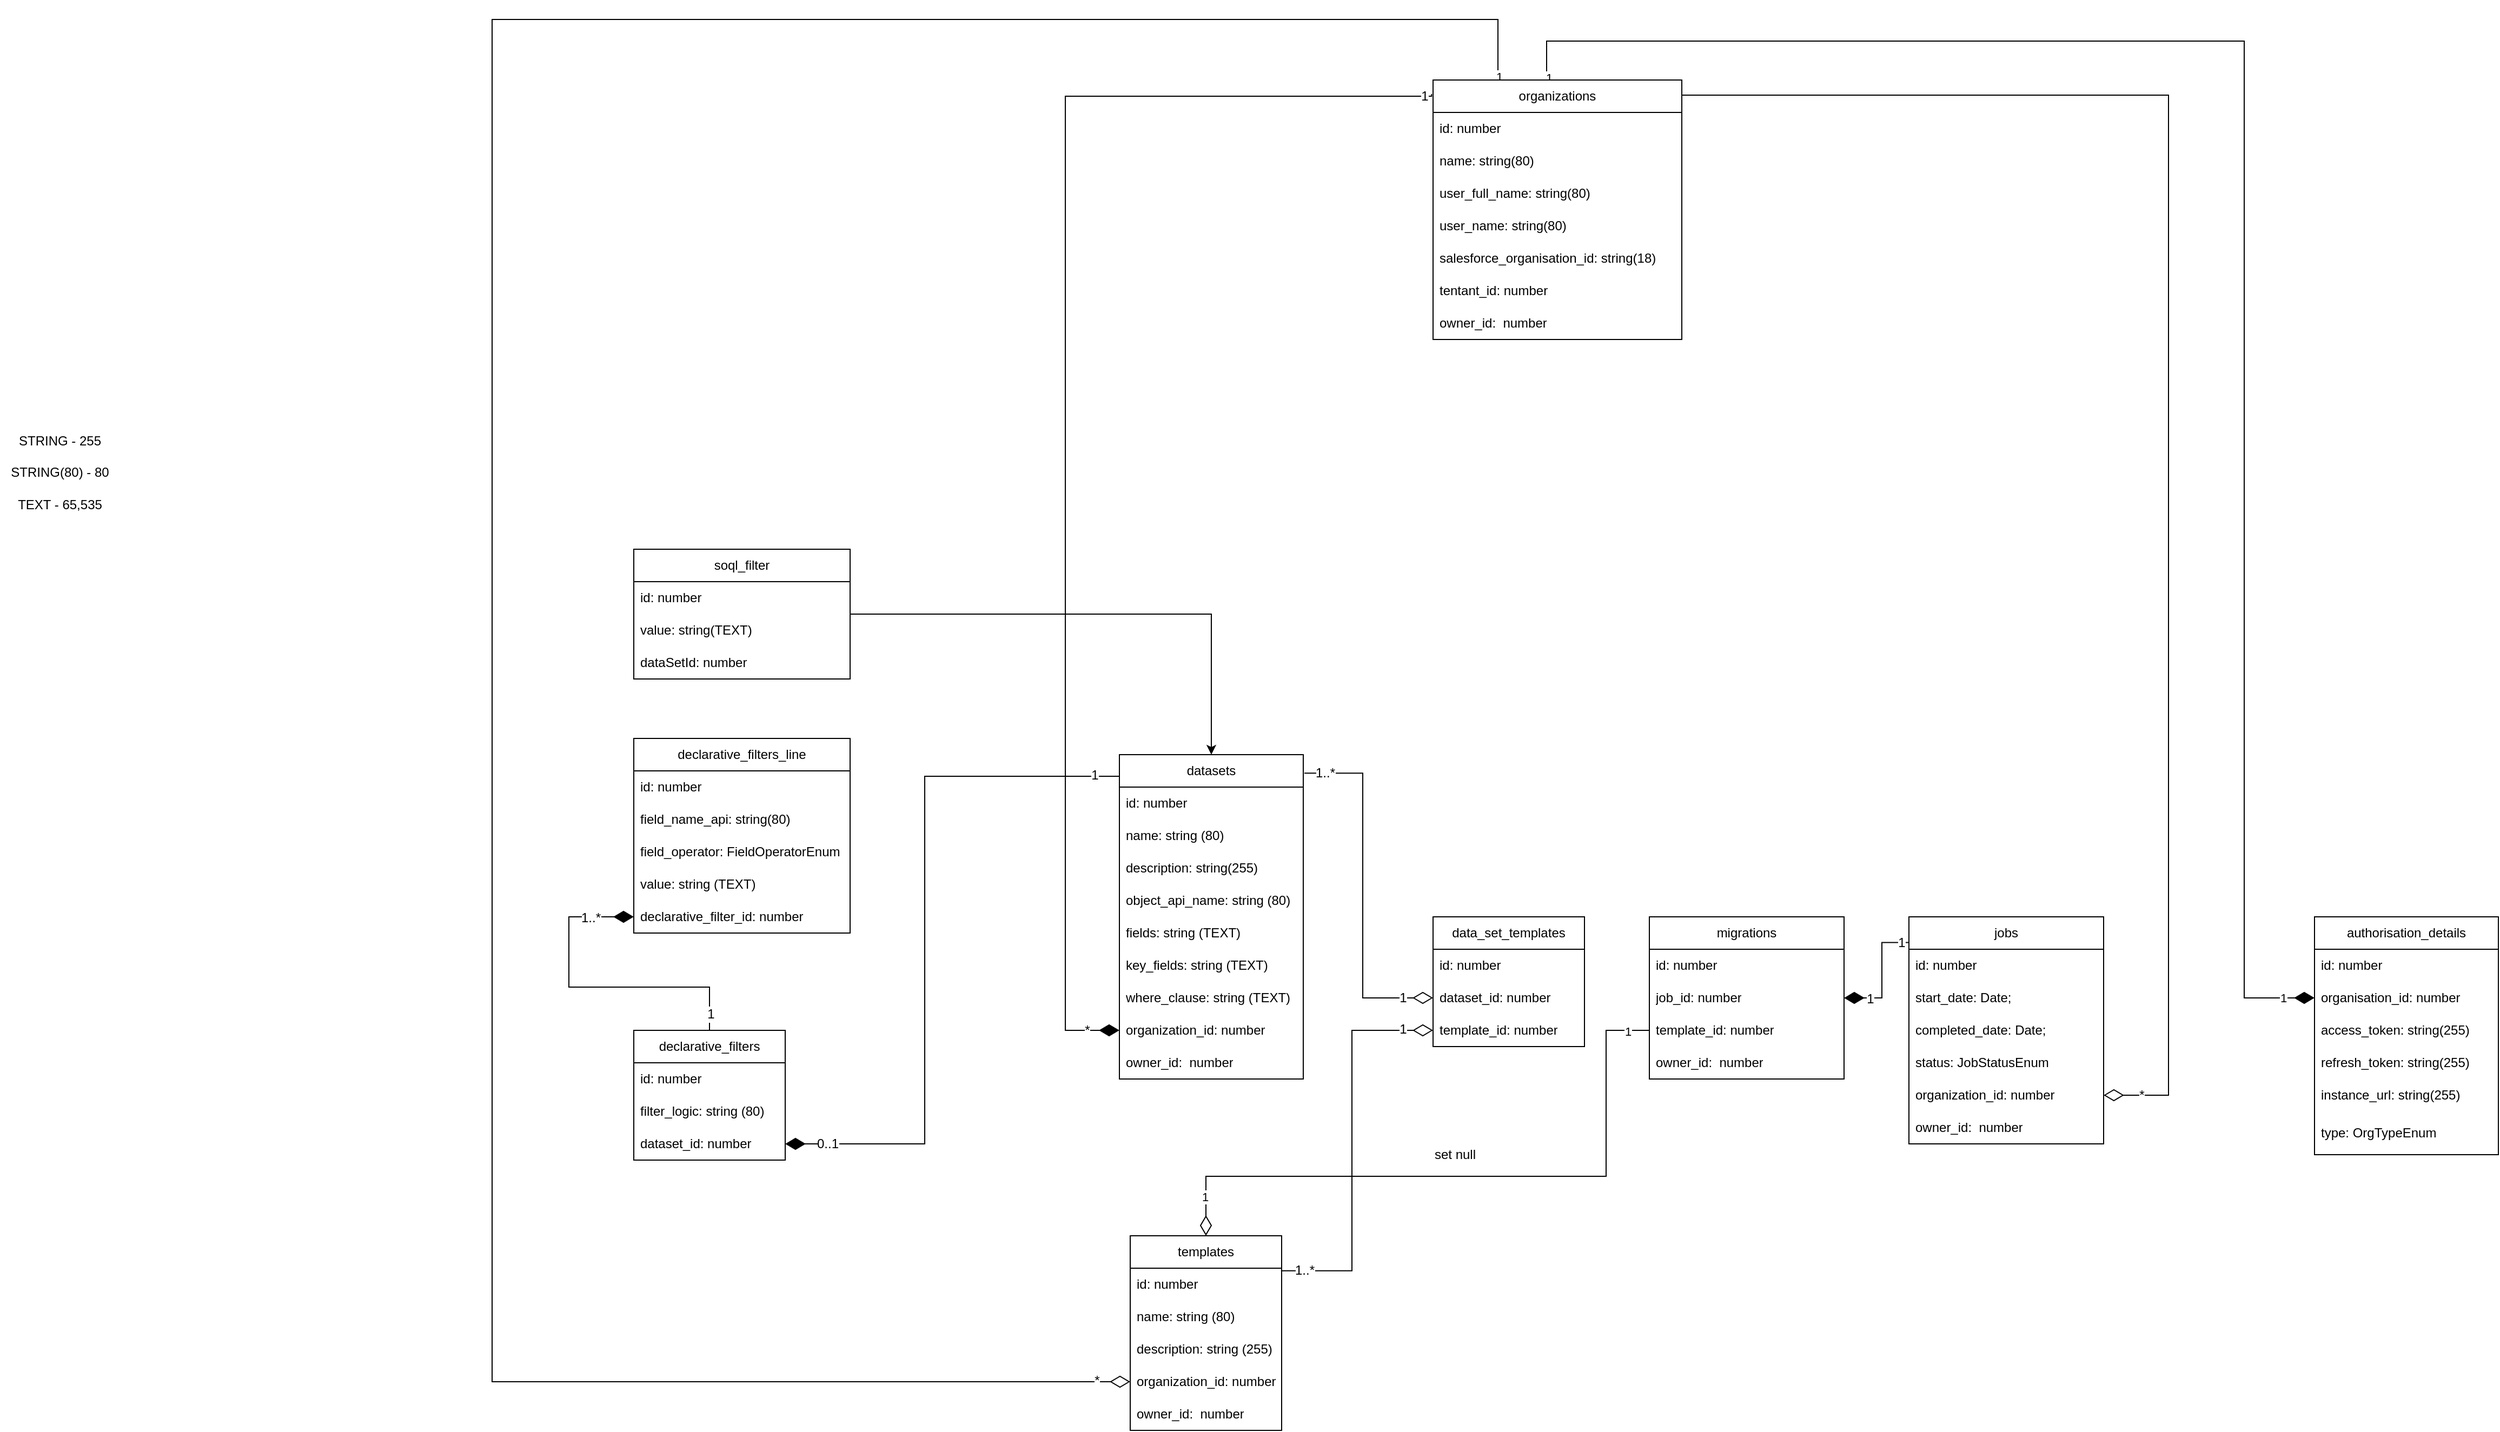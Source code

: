 <mxfile version="20.6.0" type="github">
  <diagram name="Page-1" id="e7e014a7-5840-1c2e-5031-d8a46d1fe8dd">
    <mxGraphModel dx="3760" dy="4903" grid="1" gridSize="10" guides="1" tooltips="1" connect="1" arrows="1" fold="1" page="1" pageScale="1" pageWidth="1169" pageHeight="826" background="#FFFFFF" math="0" shadow="0">
      <root>
        <mxCell id="0" />
        <mxCell id="1" parent="0" />
        <mxCell id="zXjXQGAB1eJmzjoNLeGS-54" style="edgeStyle=orthogonalEdgeStyle;rounded=0;orthogonalLoop=1;jettySize=auto;html=1;entryX=0;entryY=0.5;entryDx=0;entryDy=0;exitX=1.006;exitY=0.057;exitDx=0;exitDy=0;exitPerimeter=0;endArrow=diamondThin;endFill=0;endSize=16;" parent="1" source="zXjXQGAB1eJmzjoNLeGS-1" target="zXjXQGAB1eJmzjoNLeGS-10" edge="1">
          <mxGeometry relative="1" as="geometry" />
        </mxCell>
        <mxCell id="zXjXQGAB1eJmzjoNLeGS-259" value="1" style="edgeLabel;html=1;align=center;verticalAlign=middle;resizable=0;points=[];fontSize=12;" parent="zXjXQGAB1eJmzjoNLeGS-54" vertex="1" connectable="0">
          <mxGeometry x="0.83" relative="1" as="geometry">
            <mxPoint as="offset" />
          </mxGeometry>
        </mxCell>
        <mxCell id="zXjXQGAB1eJmzjoNLeGS-265" value="1..*" style="edgeLabel;html=1;align=center;verticalAlign=middle;resizable=0;points=[];fontSize=12;" parent="zXjXQGAB1eJmzjoNLeGS-54" vertex="1" connectable="0">
          <mxGeometry x="-0.936" relative="1" as="geometry">
            <mxPoint x="8" as="offset" />
          </mxGeometry>
        </mxCell>
        <mxCell id="zXjXQGAB1eJmzjoNLeGS-239" style="edgeStyle=orthogonalEdgeStyle;rounded=0;orthogonalLoop=1;jettySize=auto;html=1;entryX=1;entryY=0.5;entryDx=0;entryDy=0;strokeWidth=1;fontSize=12;endArrow=diamondThin;endFill=1;endSize=16;" parent="1" source="zXjXQGAB1eJmzjoNLeGS-1" target="zXjXQGAB1eJmzjoNLeGS-218" edge="1">
          <mxGeometry relative="1" as="geometry">
            <Array as="points">
              <mxPoint x="-840" y="-2610" />
              <mxPoint x="-840" y="-2270" />
            </Array>
          </mxGeometry>
        </mxCell>
        <mxCell id="zXjXQGAB1eJmzjoNLeGS-263" value="0..1" style="edgeLabel;html=1;align=center;verticalAlign=middle;resizable=0;points=[];fontSize=12;" parent="zXjXQGAB1eJmzjoNLeGS-239" vertex="1" connectable="0">
          <mxGeometry x="0.868" y="-1" relative="1" as="geometry">
            <mxPoint x="-4" y="1" as="offset" />
          </mxGeometry>
        </mxCell>
        <mxCell id="zXjXQGAB1eJmzjoNLeGS-264" value="1" style="edgeLabel;html=1;align=center;verticalAlign=middle;resizable=0;points=[];fontSize=12;" parent="zXjXQGAB1eJmzjoNLeGS-239" vertex="1" connectable="0">
          <mxGeometry x="-0.898" y="-1" relative="1" as="geometry">
            <mxPoint x="10" as="offset" />
          </mxGeometry>
        </mxCell>
        <mxCell id="zXjXQGAB1eJmzjoNLeGS-1" value="datasets" style="swimlane;fontStyle=0;childLayout=stackLayout;horizontal=1;startSize=30;horizontalStack=0;resizeParent=1;resizeParentMax=0;resizeLast=0;collapsible=1;marginBottom=0;whiteSpace=wrap;html=1;strokeColor=default;" parent="1" vertex="1">
          <mxGeometry x="-660" y="-2630" width="170" height="300" as="geometry">
            <mxRectangle x="-750" y="-2430" width="180" height="30" as="alternateBounds" />
          </mxGeometry>
        </mxCell>
        <mxCell id="zXjXQGAB1eJmzjoNLeGS-3" value="id: number" style="text;strokeColor=none;fillColor=none;align=left;verticalAlign=middle;spacingLeft=4;spacingRight=4;overflow=hidden;points=[[0,0.5],[1,0.5]];portConstraint=eastwest;rotatable=0;whiteSpace=wrap;html=1;" parent="zXjXQGAB1eJmzjoNLeGS-1" vertex="1">
          <mxGeometry y="30" width="170" height="30" as="geometry" />
        </mxCell>
        <mxCell id="zXjXQGAB1eJmzjoNLeGS-4" value="name: string (80)" style="text;strokeColor=none;fillColor=none;align=left;verticalAlign=middle;spacingLeft=4;spacingRight=4;overflow=hidden;points=[[0,0.5],[1,0.5]];portConstraint=eastwest;rotatable=0;whiteSpace=wrap;html=1;" parent="zXjXQGAB1eJmzjoNLeGS-1" vertex="1">
          <mxGeometry y="60" width="170" height="30" as="geometry" />
        </mxCell>
        <mxCell id="zXjXQGAB1eJmzjoNLeGS-35" value="description: string(255)" style="text;strokeColor=none;fillColor=none;align=left;verticalAlign=middle;spacingLeft=4;spacingRight=4;overflow=hidden;points=[[0,0.5],[1,0.5]];portConstraint=eastwest;rotatable=0;whiteSpace=wrap;html=1;" parent="zXjXQGAB1eJmzjoNLeGS-1" vertex="1">
          <mxGeometry y="90" width="170" height="30" as="geometry" />
        </mxCell>
        <mxCell id="zXjXQGAB1eJmzjoNLeGS-34" value="object_api_name: string (80)" style="text;strokeColor=none;fillColor=none;align=left;verticalAlign=middle;spacingLeft=4;spacingRight=4;overflow=hidden;points=[[0,0.5],[1,0.5]];portConstraint=eastwest;rotatable=0;whiteSpace=wrap;html=1;" parent="zXjXQGAB1eJmzjoNLeGS-1" vertex="1">
          <mxGeometry y="120" width="170" height="30" as="geometry" />
        </mxCell>
        <mxCell id="zXjXQGAB1eJmzjoNLeGS-32" value="fields: string (TEXT)" style="text;strokeColor=none;fillColor=none;align=left;verticalAlign=middle;spacingLeft=4;spacingRight=4;overflow=hidden;points=[[0,0.5],[1,0.5]];portConstraint=eastwest;rotatable=0;whiteSpace=wrap;html=1;" parent="zXjXQGAB1eJmzjoNLeGS-1" vertex="1">
          <mxGeometry y="150" width="170" height="30" as="geometry" />
        </mxCell>
        <mxCell id="zXjXQGAB1eJmzjoNLeGS-214" value="key_fields: string (TEXT)" style="text;strokeColor=none;fillColor=none;align=left;verticalAlign=middle;spacingLeft=4;spacingRight=4;overflow=hidden;points=[[0,0.5],[1,0.5]];portConstraint=eastwest;rotatable=0;whiteSpace=wrap;html=1;" parent="zXjXQGAB1eJmzjoNLeGS-1" vertex="1">
          <mxGeometry y="180" width="170" height="30" as="geometry" />
        </mxCell>
        <mxCell id="zXjXQGAB1eJmzjoNLeGS-36" value="where_clause: string (TEXT)" style="text;strokeColor=none;fillColor=none;align=left;verticalAlign=middle;spacingLeft=4;spacingRight=4;overflow=hidden;points=[[0,0.5],[1,0.5]];portConstraint=eastwest;rotatable=0;whiteSpace=wrap;html=1;" parent="zXjXQGAB1eJmzjoNLeGS-1" vertex="1">
          <mxGeometry y="210" width="170" height="30" as="geometry" />
        </mxCell>
        <mxCell id="zXjXQGAB1eJmzjoNLeGS-76" value="organization_id: number" style="text;strokeColor=none;fillColor=none;align=left;verticalAlign=middle;spacingLeft=4;spacingRight=4;overflow=hidden;points=[[0,0.5],[1,0.5]];portConstraint=eastwest;rotatable=0;whiteSpace=wrap;html=1;" parent="zXjXQGAB1eJmzjoNLeGS-1" vertex="1">
          <mxGeometry y="240" width="170" height="30" as="geometry" />
        </mxCell>
        <mxCell id="zXjXQGAB1eJmzjoNLeGS-188" value="owner_id:&amp;nbsp; number" style="text;strokeColor=none;fillColor=none;align=left;verticalAlign=middle;spacingLeft=4;spacingRight=4;overflow=hidden;points=[[0,0.5],[1,0.5]];portConstraint=eastwest;rotatable=0;whiteSpace=wrap;html=1;" parent="zXjXQGAB1eJmzjoNLeGS-1" vertex="1">
          <mxGeometry y="270" width="170" height="30" as="geometry" />
        </mxCell>
        <mxCell id="zXjXQGAB1eJmzjoNLeGS-55" style="edgeStyle=orthogonalEdgeStyle;rounded=0;orthogonalLoop=1;jettySize=auto;html=1;entryX=0;entryY=0.5;entryDx=0;entryDy=0;exitX=0.996;exitY=0.18;exitDx=0;exitDy=0;exitPerimeter=0;endArrow=diamondThin;endFill=0;endSize=16;" parent="1" source="zXjXQGAB1eJmzjoNLeGS-5" target="zXjXQGAB1eJmzjoNLeGS-39" edge="1">
          <mxGeometry relative="1" as="geometry" />
        </mxCell>
        <mxCell id="zXjXQGAB1eJmzjoNLeGS-260" value="1" style="edgeLabel;html=1;align=center;verticalAlign=middle;resizable=0;points=[];fontSize=12;" parent="zXjXQGAB1eJmzjoNLeGS-55" vertex="1" connectable="0">
          <mxGeometry x="0.847" y="1" relative="1" as="geometry">
            <mxPoint as="offset" />
          </mxGeometry>
        </mxCell>
        <mxCell id="zXjXQGAB1eJmzjoNLeGS-268" value="1..*" style="edgeLabel;html=1;align=center;verticalAlign=middle;resizable=0;points=[];fontSize=12;" parent="zXjXQGAB1eJmzjoNLeGS-55" vertex="1" connectable="0">
          <mxGeometry x="-0.923" y="1" relative="1" as="geometry">
            <mxPoint x="7" as="offset" />
          </mxGeometry>
        </mxCell>
        <mxCell id="zXjXQGAB1eJmzjoNLeGS-5" value="templates" style="swimlane;fontStyle=0;childLayout=stackLayout;horizontal=1;startSize=30;horizontalStack=0;resizeParent=1;resizeParentMax=0;resizeLast=0;collapsible=1;marginBottom=0;whiteSpace=wrap;html=1;strokeColor=default;" parent="1" vertex="1">
          <mxGeometry x="-650" y="-2185" width="140" height="180" as="geometry">
            <mxRectangle x="-760" y="-2170" width="180" height="30" as="alternateBounds" />
          </mxGeometry>
        </mxCell>
        <mxCell id="zXjXQGAB1eJmzjoNLeGS-6" value="id: number" style="text;strokeColor=none;fillColor=none;align=left;verticalAlign=middle;spacingLeft=4;spacingRight=4;overflow=hidden;points=[[0,0.5],[1,0.5]];portConstraint=eastwest;rotatable=0;whiteSpace=wrap;html=1;" parent="zXjXQGAB1eJmzjoNLeGS-5" vertex="1">
          <mxGeometry y="30" width="140" height="30" as="geometry" />
        </mxCell>
        <mxCell id="zXjXQGAB1eJmzjoNLeGS-7" value="name: string (80)" style="text;strokeColor=none;fillColor=none;align=left;verticalAlign=middle;spacingLeft=4;spacingRight=4;overflow=hidden;points=[[0,0.5],[1,0.5]];portConstraint=eastwest;rotatable=0;whiteSpace=wrap;html=1;" parent="zXjXQGAB1eJmzjoNLeGS-5" vertex="1">
          <mxGeometry y="60" width="140" height="30" as="geometry" />
        </mxCell>
        <mxCell id="zXjXQGAB1eJmzjoNLeGS-138" value="description: string (255)" style="text;strokeColor=none;fillColor=none;align=left;verticalAlign=middle;spacingLeft=4;spacingRight=4;overflow=hidden;points=[[0,0.5],[1,0.5]];portConstraint=eastwest;rotatable=0;whiteSpace=wrap;html=1;" parent="zXjXQGAB1eJmzjoNLeGS-5" vertex="1">
          <mxGeometry y="90" width="140" height="30" as="geometry" />
        </mxCell>
        <mxCell id="zXjXQGAB1eJmzjoNLeGS-184" value="organization_id: number" style="text;strokeColor=none;fillColor=none;align=left;verticalAlign=middle;spacingLeft=4;spacingRight=4;overflow=hidden;points=[[0,0.5],[1,0.5]];portConstraint=eastwest;rotatable=0;whiteSpace=wrap;html=1;" parent="zXjXQGAB1eJmzjoNLeGS-5" vertex="1">
          <mxGeometry y="120" width="140" height="30" as="geometry" />
        </mxCell>
        <mxCell id="zXjXQGAB1eJmzjoNLeGS-195" value="owner_id:&amp;nbsp; number" style="text;strokeColor=none;fillColor=none;align=left;verticalAlign=middle;spacingLeft=4;spacingRight=4;overflow=hidden;points=[[0,0.5],[1,0.5]];portConstraint=eastwest;rotatable=0;whiteSpace=wrap;html=1;" parent="zXjXQGAB1eJmzjoNLeGS-5" vertex="1">
          <mxGeometry y="150" width="140" height="30" as="geometry" />
        </mxCell>
        <mxCell id="zXjXQGAB1eJmzjoNLeGS-8" value="data_set_templates" style="swimlane;fontStyle=0;childLayout=stackLayout;horizontal=1;startSize=30;horizontalStack=0;resizeParent=1;resizeParentMax=0;resizeLast=0;collapsible=1;marginBottom=0;whiteSpace=wrap;html=1;strokeColor=default;" parent="1" vertex="1">
          <mxGeometry x="-370" y="-2480" width="140" height="120" as="geometry">
            <mxRectangle x="-460" y="-2330" width="180" height="30" as="alternateBounds" />
          </mxGeometry>
        </mxCell>
        <mxCell id="zXjXQGAB1eJmzjoNLeGS-9" value="id: number" style="text;strokeColor=none;fillColor=none;align=left;verticalAlign=middle;spacingLeft=4;spacingRight=4;overflow=hidden;points=[[0,0.5],[1,0.5]];portConstraint=eastwest;rotatable=0;whiteSpace=wrap;html=1;" parent="zXjXQGAB1eJmzjoNLeGS-8" vertex="1">
          <mxGeometry y="30" width="140" height="30" as="geometry" />
        </mxCell>
        <mxCell id="zXjXQGAB1eJmzjoNLeGS-10" value="dataset_id: number" style="text;strokeColor=none;fillColor=none;align=left;verticalAlign=middle;spacingLeft=4;spacingRight=4;overflow=hidden;points=[[0,0.5],[1,0.5]];portConstraint=eastwest;rotatable=0;whiteSpace=wrap;html=1;" parent="zXjXQGAB1eJmzjoNLeGS-8" vertex="1">
          <mxGeometry y="60" width="140" height="30" as="geometry" />
        </mxCell>
        <mxCell id="zXjXQGAB1eJmzjoNLeGS-39" value="template_id: number" style="text;strokeColor=none;fillColor=none;align=left;verticalAlign=middle;spacingLeft=4;spacingRight=4;overflow=hidden;points=[[0,0.5],[1,0.5]];portConstraint=eastwest;rotatable=0;whiteSpace=wrap;html=1;" parent="zXjXQGAB1eJmzjoNLeGS-8" vertex="1">
          <mxGeometry y="90" width="140" height="30" as="geometry" />
        </mxCell>
        <mxCell id="zXjXQGAB1eJmzjoNLeGS-147" style="edgeStyle=orthogonalEdgeStyle;rounded=0;orthogonalLoop=1;jettySize=auto;html=1;entryX=1;entryY=0.5;entryDx=0;entryDy=0;strokeWidth=1;fontSize=12;endArrow=diamondThin;endFill=1;endSize=16;exitX=-0.003;exitY=0.113;exitDx=0;exitDy=0;exitPerimeter=0;" parent="1" source="zXjXQGAB1eJmzjoNLeGS-11" target="zXjXQGAB1eJmzjoNLeGS-83" edge="1">
          <mxGeometry relative="1" as="geometry" />
        </mxCell>
        <mxCell id="zXjXQGAB1eJmzjoNLeGS-254" value="1" style="edgeLabel;html=1;align=center;verticalAlign=middle;resizable=0;points=[];fontSize=12;" parent="zXjXQGAB1eJmzjoNLeGS-147" vertex="1" connectable="0">
          <mxGeometry x="-0.872" relative="1" as="geometry">
            <mxPoint as="offset" />
          </mxGeometry>
        </mxCell>
        <mxCell id="zXjXQGAB1eJmzjoNLeGS-255" value="1" style="edgeLabel;html=1;align=center;verticalAlign=middle;resizable=0;points=[];fontSize=12;" parent="zXjXQGAB1eJmzjoNLeGS-147" vertex="1" connectable="0">
          <mxGeometry x="0.575" y="1" relative="1" as="geometry">
            <mxPoint as="offset" />
          </mxGeometry>
        </mxCell>
        <mxCell id="zXjXQGAB1eJmzjoNLeGS-11" value="jobs" style="swimlane;fontStyle=0;childLayout=stackLayout;horizontal=1;startSize=30;horizontalStack=0;resizeParent=1;resizeParentMax=0;resizeLast=0;collapsible=1;marginBottom=0;whiteSpace=wrap;html=1;strokeColor=default;" parent="1" vertex="1">
          <mxGeometry x="70" y="-2480" width="180" height="210" as="geometry">
            <mxRectangle x="-180" y="-2360" width="180" height="30" as="alternateBounds" />
          </mxGeometry>
        </mxCell>
        <mxCell id="zXjXQGAB1eJmzjoNLeGS-12" value="id: number" style="text;strokeColor=none;fillColor=none;align=left;verticalAlign=middle;spacingLeft=4;spacingRight=4;overflow=hidden;points=[[0,0.5],[1,0.5]];portConstraint=eastwest;rotatable=0;whiteSpace=wrap;html=1;" parent="zXjXQGAB1eJmzjoNLeGS-11" vertex="1">
          <mxGeometry y="30" width="180" height="30" as="geometry" />
        </mxCell>
        <mxCell id="zXjXQGAB1eJmzjoNLeGS-120" value="start_date: Date;" style="text;strokeColor=none;fillColor=none;align=left;verticalAlign=middle;spacingLeft=4;spacingRight=4;overflow=hidden;points=[[0,0.5],[1,0.5]];portConstraint=eastwest;rotatable=0;whiteSpace=wrap;html=1;" parent="zXjXQGAB1eJmzjoNLeGS-11" vertex="1">
          <mxGeometry y="60" width="180" height="30" as="geometry" />
        </mxCell>
        <mxCell id="zXjXQGAB1eJmzjoNLeGS-13" value="completed_date: Date;" style="text;strokeColor=none;fillColor=none;align=left;verticalAlign=middle;spacingLeft=4;spacingRight=4;overflow=hidden;points=[[0,0.5],[1,0.5]];portConstraint=eastwest;rotatable=0;whiteSpace=wrap;html=1;" parent="zXjXQGAB1eJmzjoNLeGS-11" vertex="1">
          <mxGeometry y="90" width="180" height="30" as="geometry" />
        </mxCell>
        <mxCell id="zXjXQGAB1eJmzjoNLeGS-42" value="status: JobStatusEnum" style="text;strokeColor=none;fillColor=none;align=left;verticalAlign=middle;spacingLeft=4;spacingRight=4;overflow=hidden;points=[[0,0.5],[1,0.5]];portConstraint=eastwest;rotatable=0;whiteSpace=wrap;html=1;" parent="zXjXQGAB1eJmzjoNLeGS-11" vertex="1">
          <mxGeometry y="120" width="180" height="30" as="geometry" />
        </mxCell>
        <mxCell id="zXjXQGAB1eJmzjoNLeGS-175" value="organization_id: number" style="text;strokeColor=none;fillColor=none;align=left;verticalAlign=middle;spacingLeft=4;spacingRight=4;overflow=hidden;points=[[0,0.5],[1,0.5]];portConstraint=eastwest;rotatable=0;whiteSpace=wrap;html=1;" parent="zXjXQGAB1eJmzjoNLeGS-11" vertex="1">
          <mxGeometry y="150" width="180" height="30" as="geometry" />
        </mxCell>
        <mxCell id="zXjXQGAB1eJmzjoNLeGS-199" value="owner_id:&amp;nbsp; number" style="text;strokeColor=none;fillColor=none;align=left;verticalAlign=middle;spacingLeft=4;spacingRight=4;overflow=hidden;points=[[0,0.5],[1,0.5]];portConstraint=eastwest;rotatable=0;whiteSpace=wrap;html=1;" parent="zXjXQGAB1eJmzjoNLeGS-11" vertex="1">
          <mxGeometry y="180" width="180" height="30" as="geometry" />
        </mxCell>
        <mxCell id="zXjXQGAB1eJmzjoNLeGS-176" style="edgeStyle=orthogonalEdgeStyle;rounded=0;orthogonalLoop=1;jettySize=auto;html=1;entryX=1;entryY=0.5;entryDx=0;entryDy=0;strokeWidth=1;fontSize=12;endArrow=diamondThin;endFill=0;endSize=16;exitX=1;exitY=0;exitDx=0;exitDy=0;" parent="1" source="zXjXQGAB1eJmzjoNLeGS-14" target="zXjXQGAB1eJmzjoNLeGS-175" edge="1">
          <mxGeometry relative="1" as="geometry">
            <Array as="points">
              <mxPoint x="-220" y="-3240" />
              <mxPoint x="310" y="-3240" />
              <mxPoint x="310" y="-2315" />
            </Array>
          </mxGeometry>
        </mxCell>
        <mxCell id="zXjXQGAB1eJmzjoNLeGS-249" value="*" style="edgeLabel;html=1;align=center;verticalAlign=middle;resizable=0;points=[];fontSize=12;" parent="zXjXQGAB1eJmzjoNLeGS-176" vertex="1" connectable="0">
          <mxGeometry x="0.957" relative="1" as="geometry">
            <mxPoint as="offset" />
          </mxGeometry>
        </mxCell>
        <mxCell id="YfnK0ynVufM1lqUL4zJp-10" value="1" style="edgeLabel;html=1;align=center;verticalAlign=middle;resizable=0;points=[];" parent="zXjXQGAB1eJmzjoNLeGS-176" vertex="1" connectable="0">
          <mxGeometry x="-0.815" y="1" relative="1" as="geometry">
            <mxPoint as="offset" />
          </mxGeometry>
        </mxCell>
        <mxCell id="zXjXQGAB1eJmzjoNLeGS-185" style="edgeStyle=orthogonalEdgeStyle;rounded=0;orthogonalLoop=1;jettySize=auto;html=1;entryX=0;entryY=0.5;entryDx=0;entryDy=0;strokeWidth=1;fontSize=12;endArrow=diamondThin;endFill=0;endSize=16;exitX=0.398;exitY=0;exitDx=0;exitDy=0;exitPerimeter=0;" parent="1" source="zXjXQGAB1eJmzjoNLeGS-14" target="zXjXQGAB1eJmzjoNLeGS-184" edge="1">
          <mxGeometry relative="1" as="geometry">
            <Array as="points">
              <mxPoint x="-310" y="-3310" />
              <mxPoint x="-1240" y="-3310" />
              <mxPoint x="-1240" y="-2050" />
            </Array>
          </mxGeometry>
        </mxCell>
        <mxCell id="zXjXQGAB1eJmzjoNLeGS-247" value="*" style="edgeLabel;html=1;align=center;verticalAlign=middle;resizable=0;points=[];fontSize=12;" parent="zXjXQGAB1eJmzjoNLeGS-185" vertex="1" connectable="0">
          <mxGeometry x="0.978" y="1" relative="1" as="geometry">
            <mxPoint as="offset" />
          </mxGeometry>
        </mxCell>
        <mxCell id="YfnK0ynVufM1lqUL4zJp-7" value="1" style="edgeLabel;html=1;align=center;verticalAlign=middle;resizable=0;points=[];" parent="zXjXQGAB1eJmzjoNLeGS-185" vertex="1" connectable="0">
          <mxGeometry x="-0.976" y="-1" relative="1" as="geometry">
            <mxPoint as="offset" />
          </mxGeometry>
        </mxCell>
        <mxCell id="YfnK0ynVufM1lqUL4zJp-6" style="edgeStyle=orthogonalEdgeStyle;rounded=0;orthogonalLoop=1;jettySize=auto;html=1;entryX=0;entryY=0.5;entryDx=0;entryDy=0;endArrow=diamondThin;endFill=1;endSize=16;exitX=0.5;exitY=0;exitDx=0;exitDy=0;" parent="1" source="zXjXQGAB1eJmzjoNLeGS-14" target="zXjXQGAB1eJmzjoNLeGS-177" edge="1">
          <mxGeometry relative="1" as="geometry">
            <Array as="points">
              <mxPoint x="-265" y="-3290" />
              <mxPoint x="380" y="-3290" />
              <mxPoint x="380" y="-2405" />
            </Array>
          </mxGeometry>
        </mxCell>
        <mxCell id="YfnK0ynVufM1lqUL4zJp-8" value="1" style="edgeLabel;html=1;align=center;verticalAlign=middle;resizable=0;points=[];" parent="YfnK0ynVufM1lqUL4zJp-6" vertex="1" connectable="0">
          <mxGeometry x="-0.985" y="-2" relative="1" as="geometry">
            <mxPoint as="offset" />
          </mxGeometry>
        </mxCell>
        <mxCell id="YfnK0ynVufM1lqUL4zJp-9" value="1" style="edgeLabel;html=1;align=center;verticalAlign=middle;resizable=0;points=[];" parent="YfnK0ynVufM1lqUL4zJp-6" vertex="1" connectable="0">
          <mxGeometry x="0.964" relative="1" as="geometry">
            <mxPoint as="offset" />
          </mxGeometry>
        </mxCell>
        <mxCell id="zXjXQGAB1eJmzjoNLeGS-14" value="organizations" style="swimlane;fontStyle=0;childLayout=stackLayout;horizontal=1;startSize=30;horizontalStack=0;resizeParent=1;resizeParentMax=0;resizeLast=0;collapsible=1;marginBottom=0;whiteSpace=wrap;html=1;strokeColor=default;" parent="1" vertex="1">
          <mxGeometry x="-370" y="-3254" width="230" height="240" as="geometry">
            <mxRectangle x="90" y="-2360" width="180" height="30" as="alternateBounds" />
          </mxGeometry>
        </mxCell>
        <mxCell id="zXjXQGAB1eJmzjoNLeGS-15" value="id: number" style="text;strokeColor=none;fillColor=none;align=left;verticalAlign=middle;spacingLeft=4;spacingRight=4;overflow=hidden;points=[[0,0.5],[1,0.5]];portConstraint=eastwest;rotatable=0;whiteSpace=wrap;html=1;" parent="zXjXQGAB1eJmzjoNLeGS-14" vertex="1">
          <mxGeometry y="30" width="230" height="30" as="geometry" />
        </mxCell>
        <mxCell id="zXjXQGAB1eJmzjoNLeGS-16" value="name: string(80)" style="text;strokeColor=none;fillColor=none;align=left;verticalAlign=middle;spacingLeft=4;spacingRight=4;overflow=hidden;points=[[0,0.5],[1,0.5]];portConstraint=eastwest;rotatable=0;whiteSpace=wrap;html=1;" parent="zXjXQGAB1eJmzjoNLeGS-14" vertex="1">
          <mxGeometry y="60" width="230" height="30" as="geometry" />
        </mxCell>
        <mxCell id="zXjXQGAB1eJmzjoNLeGS-21" value="user_full_name: string(80)" style="text;strokeColor=none;fillColor=none;align=left;verticalAlign=middle;spacingLeft=4;spacingRight=4;overflow=hidden;points=[[0,0.5],[1,0.5]];portConstraint=eastwest;rotatable=0;whiteSpace=wrap;html=1;" parent="zXjXQGAB1eJmzjoNLeGS-14" vertex="1">
          <mxGeometry y="90" width="230" height="30" as="geometry" />
        </mxCell>
        <mxCell id="zXjXQGAB1eJmzjoNLeGS-33" value="user_name: string(80)" style="text;strokeColor=none;fillColor=none;align=left;verticalAlign=middle;spacingLeft=4;spacingRight=4;overflow=hidden;points=[[0,0.5],[1,0.5]];portConstraint=eastwest;rotatable=0;whiteSpace=wrap;html=1;" parent="zXjXQGAB1eJmzjoNLeGS-14" vertex="1">
          <mxGeometry y="120" width="230" height="30" as="geometry" />
        </mxCell>
        <mxCell id="zXjXQGAB1eJmzjoNLeGS-22" value="salesforce_organisation_id: string(18)" style="text;strokeColor=none;fillColor=none;align=left;verticalAlign=middle;spacingLeft=4;spacingRight=4;overflow=hidden;points=[[0,0.5],[1,0.5]];portConstraint=eastwest;rotatable=0;whiteSpace=wrap;html=1;" parent="zXjXQGAB1eJmzjoNLeGS-14" vertex="1">
          <mxGeometry y="150" width="230" height="30" as="geometry" />
        </mxCell>
        <mxCell id="zXjXQGAB1eJmzjoNLeGS-310" value="tentant_id: number" style="text;strokeColor=none;fillColor=none;align=left;verticalAlign=middle;spacingLeft=4;spacingRight=4;overflow=hidden;points=[[0,0.5],[1,0.5]];portConstraint=eastwest;rotatable=0;whiteSpace=wrap;html=1;" parent="zXjXQGAB1eJmzjoNLeGS-14" vertex="1">
          <mxGeometry y="180" width="230" height="30" as="geometry" />
        </mxCell>
        <mxCell id="zXjXQGAB1eJmzjoNLeGS-201" value="owner_id:&amp;nbsp; number" style="text;strokeColor=none;fillColor=none;align=left;verticalAlign=middle;spacingLeft=4;spacingRight=4;overflow=hidden;points=[[0,0.5],[1,0.5]];portConstraint=eastwest;rotatable=0;whiteSpace=wrap;html=1;" parent="zXjXQGAB1eJmzjoNLeGS-14" vertex="1">
          <mxGeometry y="210" width="230" height="30" as="geometry" />
        </mxCell>
        <mxCell id="zXjXQGAB1eJmzjoNLeGS-17" value="authorisation_details" style="swimlane;fontStyle=0;childLayout=stackLayout;horizontal=1;startSize=30;horizontalStack=0;resizeParent=1;resizeParentMax=0;resizeLast=0;collapsible=1;marginBottom=0;whiteSpace=wrap;html=1;strokeColor=default;" parent="1" vertex="1">
          <mxGeometry x="445" y="-2480" width="170" height="220" as="geometry">
            <mxRectangle x="100" y="-2120" width="180" height="30" as="alternateBounds" />
          </mxGeometry>
        </mxCell>
        <mxCell id="zXjXQGAB1eJmzjoNLeGS-19" value="id: number" style="text;strokeColor=none;fillColor=none;align=left;verticalAlign=middle;spacingLeft=4;spacingRight=4;overflow=hidden;points=[[0,0.5],[1,0.5]];portConstraint=eastwest;rotatable=0;whiteSpace=wrap;html=1;" parent="zXjXQGAB1eJmzjoNLeGS-17" vertex="1">
          <mxGeometry y="30" width="170" height="30" as="geometry" />
        </mxCell>
        <mxCell id="zXjXQGAB1eJmzjoNLeGS-177" value="organisation_id: number" style="text;strokeColor=none;fillColor=none;align=left;verticalAlign=middle;spacingLeft=4;spacingRight=4;overflow=hidden;points=[[0,0.5],[1,0.5]];portConstraint=eastwest;rotatable=0;whiteSpace=wrap;html=1;" parent="zXjXQGAB1eJmzjoNLeGS-17" vertex="1">
          <mxGeometry y="60" width="170" height="30" as="geometry" />
        </mxCell>
        <mxCell id="zXjXQGAB1eJmzjoNLeGS-24" value="access_token: string(255)" style="text;strokeColor=none;fillColor=none;align=left;verticalAlign=middle;spacingLeft=4;spacingRight=4;overflow=hidden;points=[[0,0.5],[1,0.5]];portConstraint=eastwest;rotatable=0;whiteSpace=wrap;html=1;" parent="zXjXQGAB1eJmzjoNLeGS-17" vertex="1">
          <mxGeometry y="90" width="170" height="30" as="geometry" />
        </mxCell>
        <mxCell id="zXjXQGAB1eJmzjoNLeGS-29" value="refresh_token: string(255)" style="text;strokeColor=none;fillColor=none;align=left;verticalAlign=middle;spacingLeft=4;spacingRight=4;overflow=hidden;points=[[0,0.5],[1,0.5]];portConstraint=eastwest;rotatable=0;whiteSpace=wrap;html=1;" parent="zXjXQGAB1eJmzjoNLeGS-17" vertex="1">
          <mxGeometry y="120" width="170" height="30" as="geometry" />
        </mxCell>
        <mxCell id="zXjXQGAB1eJmzjoNLeGS-27" value="instance_url: string(255)" style="text;strokeColor=none;fillColor=none;align=left;verticalAlign=middle;spacingLeft=4;spacingRight=4;overflow=hidden;points=[[0,0.5],[1,0.5]];portConstraint=eastwest;rotatable=0;whiteSpace=wrap;html=1;" parent="zXjXQGAB1eJmzjoNLeGS-17" vertex="1">
          <mxGeometry y="150" width="170" height="30" as="geometry" />
        </mxCell>
        <mxCell id="zXjXQGAB1eJmzjoNLeGS-31" value="type: OrgTypeEnum" style="text;strokeColor=none;fillColor=none;align=left;verticalAlign=middle;spacingLeft=4;spacingRight=4;overflow=hidden;points=[[0,0.5],[1,0.5]];portConstraint=eastwest;rotatable=0;whiteSpace=wrap;html=1;" parent="zXjXQGAB1eJmzjoNLeGS-17" vertex="1">
          <mxGeometry y="180" width="170" height="40" as="geometry" />
        </mxCell>
        <mxCell id="zXjXQGAB1eJmzjoNLeGS-99" value="migrations" style="swimlane;fontStyle=0;childLayout=stackLayout;horizontal=1;startSize=30;horizontalStack=0;resizeParent=1;resizeParentMax=0;resizeLast=0;collapsible=1;marginBottom=0;whiteSpace=wrap;html=1;strokeColor=default;fontSize=12;" parent="1" vertex="1">
          <mxGeometry x="-170" y="-2480" width="180" height="150" as="geometry" />
        </mxCell>
        <mxCell id="zXjXQGAB1eJmzjoNLeGS-158" value="id: number" style="text;strokeColor=none;fillColor=none;align=left;verticalAlign=middle;spacingLeft=4;spacingRight=4;overflow=hidden;points=[[0,0.5],[1,0.5]];portConstraint=eastwest;rotatable=0;whiteSpace=wrap;html=1;" parent="zXjXQGAB1eJmzjoNLeGS-99" vertex="1">
          <mxGeometry y="30" width="180" height="30" as="geometry" />
        </mxCell>
        <mxCell id="zXjXQGAB1eJmzjoNLeGS-83" value="job_id: number" style="text;strokeColor=none;fillColor=none;align=left;verticalAlign=middle;spacingLeft=4;spacingRight=4;overflow=hidden;points=[[0,0.5],[1,0.5]];portConstraint=eastwest;rotatable=0;whiteSpace=wrap;html=1;" parent="zXjXQGAB1eJmzjoNLeGS-99" vertex="1">
          <mxGeometry y="60" width="180" height="30" as="geometry" />
        </mxCell>
        <mxCell id="zXjXQGAB1eJmzjoNLeGS-159" value="template_id: number" style="text;strokeColor=none;fillColor=none;align=left;verticalAlign=middle;spacingLeft=4;spacingRight=4;overflow=hidden;points=[[0,0.5],[1,0.5]];portConstraint=eastwest;rotatable=0;whiteSpace=wrap;html=1;" parent="zXjXQGAB1eJmzjoNLeGS-99" vertex="1">
          <mxGeometry y="90" width="180" height="30" as="geometry" />
        </mxCell>
        <mxCell id="zXjXQGAB1eJmzjoNLeGS-197" value="owner_id:&amp;nbsp; number" style="text;strokeColor=none;fillColor=none;align=left;verticalAlign=middle;spacingLeft=4;spacingRight=4;overflow=hidden;points=[[0,0.5],[1,0.5]];portConstraint=eastwest;rotatable=0;whiteSpace=wrap;html=1;" parent="zXjXQGAB1eJmzjoNLeGS-99" vertex="1">
          <mxGeometry y="120" width="180" height="30" as="geometry" />
        </mxCell>
        <mxCell id="zXjXQGAB1eJmzjoNLeGS-227" style="edgeStyle=orthogonalEdgeStyle;rounded=0;orthogonalLoop=1;jettySize=auto;html=1;entryX=0;entryY=0.5;entryDx=0;entryDy=0;strokeWidth=1;fontSize=12;endArrow=diamondThin;endFill=1;endSize=16;" parent="1" source="zXjXQGAB1eJmzjoNLeGS-215" target="zXjXQGAB1eJmzjoNLeGS-226" edge="1">
          <mxGeometry relative="1" as="geometry">
            <Array as="points">
              <mxPoint x="-1039" y="-2415" />
              <mxPoint x="-1169" y="-2415" />
              <mxPoint x="-1169" y="-2480" />
            </Array>
          </mxGeometry>
        </mxCell>
        <mxCell id="zXjXQGAB1eJmzjoNLeGS-261" value="1..*" style="edgeLabel;html=1;align=center;verticalAlign=middle;resizable=0;points=[];fontSize=12;" parent="zXjXQGAB1eJmzjoNLeGS-227" vertex="1" connectable="0">
          <mxGeometry x="0.788" y="-1" relative="1" as="geometry">
            <mxPoint x="-9" as="offset" />
          </mxGeometry>
        </mxCell>
        <mxCell id="zXjXQGAB1eJmzjoNLeGS-262" value="1" style="edgeLabel;html=1;align=center;verticalAlign=middle;resizable=0;points=[];fontSize=12;" parent="zXjXQGAB1eJmzjoNLeGS-227" vertex="1" connectable="0">
          <mxGeometry x="-0.898" y="-1" relative="1" as="geometry">
            <mxPoint as="offset" />
          </mxGeometry>
        </mxCell>
        <mxCell id="zXjXQGAB1eJmzjoNLeGS-215" value="declarative_filters" style="swimlane;fontStyle=0;childLayout=stackLayout;horizontal=1;startSize=30;horizontalStack=0;resizeParent=1;resizeParentMax=0;resizeLast=0;collapsible=1;marginBottom=0;whiteSpace=wrap;html=1;strokeColor=default;" parent="1" vertex="1">
          <mxGeometry x="-1109" y="-2375" width="140" height="120" as="geometry">
            <mxRectangle x="-460" y="-2330" width="180" height="30" as="alternateBounds" />
          </mxGeometry>
        </mxCell>
        <mxCell id="zXjXQGAB1eJmzjoNLeGS-216" value="id: number" style="text;strokeColor=none;fillColor=none;align=left;verticalAlign=middle;spacingLeft=4;spacingRight=4;overflow=hidden;points=[[0,0.5],[1,0.5]];portConstraint=eastwest;rotatable=0;whiteSpace=wrap;html=1;" parent="zXjXQGAB1eJmzjoNLeGS-215" vertex="1">
          <mxGeometry y="30" width="140" height="30" as="geometry" />
        </mxCell>
        <mxCell id="zXjXQGAB1eJmzjoNLeGS-217" value="filter_logic: string (80)" style="text;strokeColor=none;fillColor=none;align=left;verticalAlign=middle;spacingLeft=4;spacingRight=4;overflow=hidden;points=[[0,0.5],[1,0.5]];portConstraint=eastwest;rotatable=0;whiteSpace=wrap;html=1;" parent="zXjXQGAB1eJmzjoNLeGS-215" vertex="1">
          <mxGeometry y="60" width="140" height="30" as="geometry" />
        </mxCell>
        <mxCell id="zXjXQGAB1eJmzjoNLeGS-218" value="dataset_id: number" style="text;strokeColor=none;fillColor=none;align=left;verticalAlign=middle;spacingLeft=4;spacingRight=4;overflow=hidden;points=[[0,0.5],[1,0.5]];portConstraint=eastwest;rotatable=0;whiteSpace=wrap;html=1;" parent="zXjXQGAB1eJmzjoNLeGS-215" vertex="1">
          <mxGeometry y="90" width="140" height="30" as="geometry" />
        </mxCell>
        <mxCell id="zXjXQGAB1eJmzjoNLeGS-219" value="declarative_filters_line" style="swimlane;fontStyle=0;childLayout=stackLayout;horizontal=1;startSize=30;horizontalStack=0;resizeParent=1;resizeParentMax=0;resizeLast=0;collapsible=1;marginBottom=0;whiteSpace=wrap;html=1;strokeColor=default;" parent="1" vertex="1">
          <mxGeometry x="-1109" y="-2645" width="200" height="180" as="geometry">
            <mxRectangle x="-460" y="-2330" width="180" height="30" as="alternateBounds" />
          </mxGeometry>
        </mxCell>
        <mxCell id="zXjXQGAB1eJmzjoNLeGS-220" value="id: number" style="text;strokeColor=none;fillColor=none;align=left;verticalAlign=middle;spacingLeft=4;spacingRight=4;overflow=hidden;points=[[0,0.5],[1,0.5]];portConstraint=eastwest;rotatable=0;whiteSpace=wrap;html=1;" parent="zXjXQGAB1eJmzjoNLeGS-219" vertex="1">
          <mxGeometry y="30" width="200" height="30" as="geometry" />
        </mxCell>
        <mxCell id="zXjXQGAB1eJmzjoNLeGS-221" value="field_name_api: string(80)" style="text;strokeColor=none;fillColor=none;align=left;verticalAlign=middle;spacingLeft=4;spacingRight=4;overflow=hidden;points=[[0,0.5],[1,0.5]];portConstraint=eastwest;rotatable=0;whiteSpace=wrap;html=1;" parent="zXjXQGAB1eJmzjoNLeGS-219" vertex="1">
          <mxGeometry y="60" width="200" height="30" as="geometry" />
        </mxCell>
        <mxCell id="zXjXQGAB1eJmzjoNLeGS-222" value="field_operator: FieldOperatorEnum" style="text;strokeColor=none;fillColor=none;align=left;verticalAlign=middle;spacingLeft=4;spacingRight=4;overflow=hidden;points=[[0,0.5],[1,0.5]];portConstraint=eastwest;rotatable=0;whiteSpace=wrap;html=1;" parent="zXjXQGAB1eJmzjoNLeGS-219" vertex="1">
          <mxGeometry y="90" width="200" height="30" as="geometry" />
        </mxCell>
        <mxCell id="zXjXQGAB1eJmzjoNLeGS-225" value="value: string (TEXT)" style="text;strokeColor=none;fillColor=none;align=left;verticalAlign=middle;spacingLeft=4;spacingRight=4;overflow=hidden;points=[[0,0.5],[1,0.5]];portConstraint=eastwest;rotatable=0;whiteSpace=wrap;html=1;" parent="zXjXQGAB1eJmzjoNLeGS-219" vertex="1">
          <mxGeometry y="120" width="200" height="30" as="geometry" />
        </mxCell>
        <mxCell id="zXjXQGAB1eJmzjoNLeGS-226" value="declarative_filter_id: number" style="text;strokeColor=none;fillColor=none;align=left;verticalAlign=middle;spacingLeft=4;spacingRight=4;overflow=hidden;points=[[0,0.5],[1,0.5]];portConstraint=eastwest;rotatable=0;whiteSpace=wrap;html=1;" parent="zXjXQGAB1eJmzjoNLeGS-219" vertex="1">
          <mxGeometry y="150" width="200" height="30" as="geometry" />
        </mxCell>
        <mxCell id="zXjXQGAB1eJmzjoNLeGS-240" style="edgeStyle=orthogonalEdgeStyle;rounded=0;orthogonalLoop=1;jettySize=auto;html=1;entryX=0;entryY=0.5;entryDx=0;entryDy=0;strokeWidth=1;fontSize=12;endArrow=diamondThin;endFill=1;endSize=16;startArrow=none;exitX=-0.006;exitY=0.054;exitDx=0;exitDy=0;exitPerimeter=0;" parent="1" source="zXjXQGAB1eJmzjoNLeGS-14" target="zXjXQGAB1eJmzjoNLeGS-76" edge="1">
          <mxGeometry relative="1" as="geometry">
            <mxPoint x="-480" y="-3210" as="sourcePoint" />
            <Array as="points">
              <mxPoint x="-710" y="-3239" />
              <mxPoint x="-710" y="-2375" />
            </Array>
          </mxGeometry>
        </mxCell>
        <mxCell id="zXjXQGAB1eJmzjoNLeGS-244" value="1" style="edgeLabel;html=1;align=center;verticalAlign=middle;resizable=0;points=[];fontSize=12;" parent="zXjXQGAB1eJmzjoNLeGS-240" vertex="1" connectable="0">
          <mxGeometry x="-0.963" relative="1" as="geometry">
            <mxPoint x="14" as="offset" />
          </mxGeometry>
        </mxCell>
        <mxCell id="zXjXQGAB1eJmzjoNLeGS-245" value="*" style="edgeLabel;html=1;align=center;verticalAlign=middle;resizable=0;points=[];fontSize=12;" parent="zXjXQGAB1eJmzjoNLeGS-240" vertex="1" connectable="0">
          <mxGeometry x="0.961" relative="1" as="geometry">
            <mxPoint x="-6" as="offset" />
          </mxGeometry>
        </mxCell>
        <mxCell id="YfnK0ynVufM1lqUL4zJp-2" style="edgeStyle=orthogonalEdgeStyle;rounded=0;orthogonalLoop=1;jettySize=auto;html=1;endArrow=diamondThin;endFill=0;endSize=16;entryX=0.5;entryY=0;entryDx=0;entryDy=0;" parent="1" source="zXjXQGAB1eJmzjoNLeGS-159" target="zXjXQGAB1eJmzjoNLeGS-5" edge="1">
          <mxGeometry relative="1" as="geometry">
            <Array as="points">
              <mxPoint x="-210" y="-2375" />
              <mxPoint x="-210" y="-2240" />
              <mxPoint x="-580" y="-2240" />
            </Array>
          </mxGeometry>
        </mxCell>
        <mxCell id="YfnK0ynVufM1lqUL4zJp-3" value="&amp;nbsp; 1" style="edgeLabel;html=1;align=center;verticalAlign=middle;resizable=0;points=[];" parent="YfnK0ynVufM1lqUL4zJp-2" vertex="1" connectable="0">
          <mxGeometry x="0.88" y="-2" relative="1" as="geometry">
            <mxPoint x="-2" as="offset" />
          </mxGeometry>
        </mxCell>
        <mxCell id="YfnK0ynVufM1lqUL4zJp-4" value="1" style="edgeLabel;html=1;align=center;verticalAlign=middle;resizable=0;points=[];" parent="YfnK0ynVufM1lqUL4zJp-2" vertex="1" connectable="0">
          <mxGeometry x="-0.969" y="1" relative="1" as="geometry">
            <mxPoint x="-11" as="offset" />
          </mxGeometry>
        </mxCell>
        <mxCell id="-I52ULPQUklNPr8N8g3B-4" value="set null" style="text;html=1;align=center;verticalAlign=middle;resizable=0;points=[];autosize=1;strokeColor=none;fillColor=none;" vertex="1" parent="1">
          <mxGeometry x="-380" y="-2275" width="60" height="30" as="geometry" />
        </mxCell>
        <mxCell id="-I52ULPQUklNPr8N8g3B-15" style="edgeStyle=orthogonalEdgeStyle;rounded=0;orthogonalLoop=1;jettySize=auto;html=1;" edge="1" parent="1" source="-I52ULPQUklNPr8N8g3B-9" target="zXjXQGAB1eJmzjoNLeGS-1">
          <mxGeometry relative="1" as="geometry" />
        </mxCell>
        <mxCell id="-I52ULPQUklNPr8N8g3B-9" value="soql_filter" style="swimlane;fontStyle=0;childLayout=stackLayout;horizontal=1;startSize=30;horizontalStack=0;resizeParent=1;resizeParentMax=0;resizeLast=0;collapsible=1;marginBottom=0;whiteSpace=wrap;html=1;strokeColor=default;" vertex="1" parent="1">
          <mxGeometry x="-1109" y="-2820" width="200" height="120" as="geometry">
            <mxRectangle x="-460" y="-2330" width="180" height="30" as="alternateBounds" />
          </mxGeometry>
        </mxCell>
        <mxCell id="-I52ULPQUklNPr8N8g3B-10" value="id: number" style="text;strokeColor=none;fillColor=none;align=left;verticalAlign=middle;spacingLeft=4;spacingRight=4;overflow=hidden;points=[[0,0.5],[1,0.5]];portConstraint=eastwest;rotatable=0;whiteSpace=wrap;html=1;" vertex="1" parent="-I52ULPQUklNPr8N8g3B-9">
          <mxGeometry y="30" width="200" height="30" as="geometry" />
        </mxCell>
        <mxCell id="-I52ULPQUklNPr8N8g3B-16" value="value: string(TEXT)" style="text;strokeColor=none;fillColor=none;align=left;verticalAlign=middle;spacingLeft=4;spacingRight=4;overflow=hidden;points=[[0,0.5],[1,0.5]];portConstraint=eastwest;rotatable=0;whiteSpace=wrap;html=1;" vertex="1" parent="-I52ULPQUklNPr8N8g3B-9">
          <mxGeometry y="60" width="200" height="30" as="geometry" />
        </mxCell>
        <mxCell id="-I52ULPQUklNPr8N8g3B-11" value="dataSetId: number" style="text;strokeColor=none;fillColor=none;align=left;verticalAlign=middle;spacingLeft=4;spacingRight=4;overflow=hidden;points=[[0,0.5],[1,0.5]];portConstraint=eastwest;rotatable=0;whiteSpace=wrap;html=1;" vertex="1" parent="-I52ULPQUklNPr8N8g3B-9">
          <mxGeometry y="90" width="200" height="30" as="geometry" />
        </mxCell>
        <mxCell id="-I52ULPQUklNPr8N8g3B-17" value="STRING - 255" style="text;html=1;align=center;verticalAlign=middle;resizable=0;points=[];autosize=1;strokeColor=none;fillColor=none;" vertex="1" parent="1">
          <mxGeometry x="-1690" y="-2935" width="100" height="30" as="geometry" />
        </mxCell>
        <mxCell id="-I52ULPQUklNPr8N8g3B-18" value="STRING(80) - 80" style="text;html=1;align=center;verticalAlign=middle;resizable=0;points=[];autosize=1;strokeColor=none;fillColor=none;" vertex="1" parent="1">
          <mxGeometry x="-1695" y="-2906" width="110" height="30" as="geometry" />
        </mxCell>
        <mxCell id="-I52ULPQUklNPr8N8g3B-19" value="TEXT - 65,535" style="text;html=1;align=center;verticalAlign=middle;resizable=0;points=[];autosize=1;strokeColor=none;fillColor=none;" vertex="1" parent="1">
          <mxGeometry x="-1690" y="-2876" width="100" height="30" as="geometry" />
        </mxCell>
      </root>
    </mxGraphModel>
  </diagram>
</mxfile>

